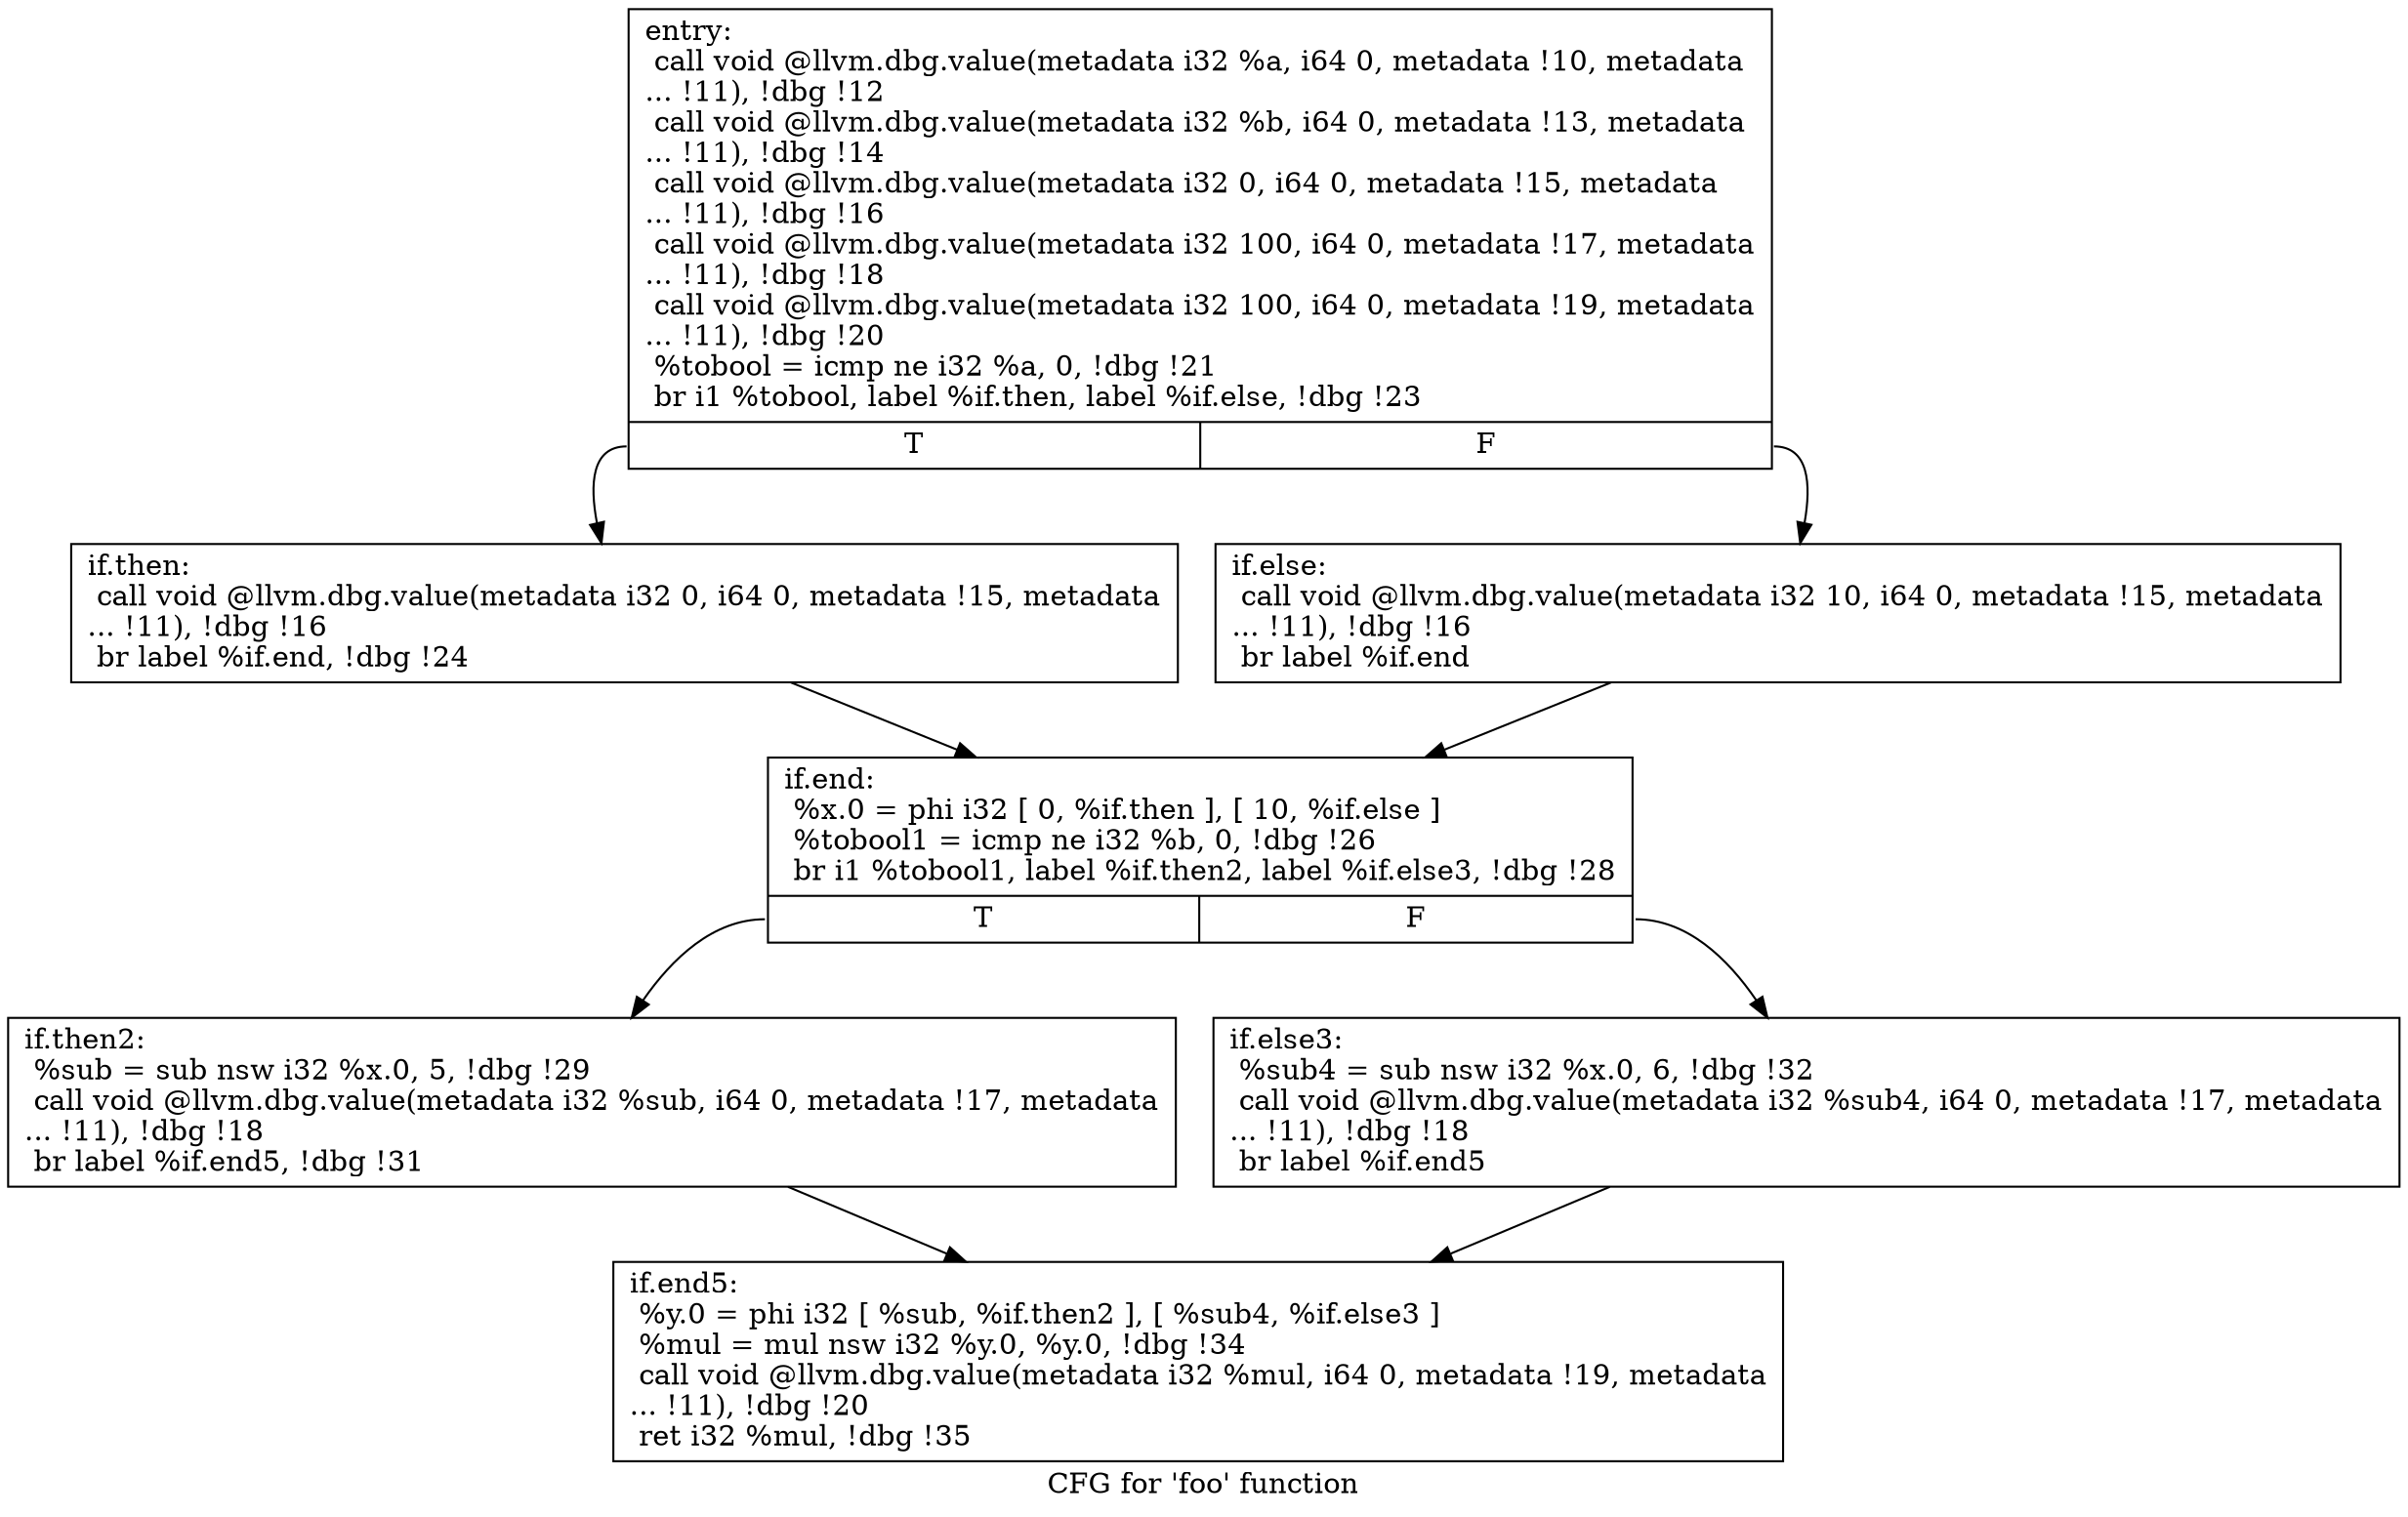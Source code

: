 digraph "CFG for 'foo' function" {
	label="CFG for 'foo' function";

	Node0x5b0ec50 [shape=record,label="{entry:\l  call void @llvm.dbg.value(metadata i32 %a, i64 0, metadata !10, metadata\l... !11), !dbg !12\l  call void @llvm.dbg.value(metadata i32 %b, i64 0, metadata !13, metadata\l... !11), !dbg !14\l  call void @llvm.dbg.value(metadata i32 0, i64 0, metadata !15, metadata\l... !11), !dbg !16\l  call void @llvm.dbg.value(metadata i32 100, i64 0, metadata !17, metadata\l... !11), !dbg !18\l  call void @llvm.dbg.value(metadata i32 100, i64 0, metadata !19, metadata\l... !11), !dbg !20\l  %tobool = icmp ne i32 %a, 0, !dbg !21\l  br i1 %tobool, label %if.then, label %if.else, !dbg !23\l|{<s0>T|<s1>F}}"];
	Node0x5b0ec50:s0 -> Node0x5b26e70;
	Node0x5b0ec50:s1 -> Node0x5b26f20;
	Node0x5b26e70 [shape=record,label="{if.then:                                          \l  call void @llvm.dbg.value(metadata i32 0, i64 0, metadata !15, metadata\l... !11), !dbg !16\l  br label %if.end, !dbg !24\l}"];
	Node0x5b26e70 -> Node0x5b27060;
	Node0x5b26f20 [shape=record,label="{if.else:                                          \l  call void @llvm.dbg.value(metadata i32 10, i64 0, metadata !15, metadata\l... !11), !dbg !16\l  br label %if.end\l}"];
	Node0x5b26f20 -> Node0x5b27060;
	Node0x5b27060 [shape=record,label="{if.end:                                           \l  %x.0 = phi i32 [ 0, %if.then ], [ 10, %if.else ]\l  %tobool1 = icmp ne i32 %b, 0, !dbg !26\l  br i1 %tobool1, label %if.then2, label %if.else3, !dbg !28\l|{<s0>T|<s1>F}}"];
	Node0x5b27060:s0 -> Node0x5b27f50;
	Node0x5b27060:s1 -> Node0x5b28010;
	Node0x5b27f50 [shape=record,label="{if.then2:                                         \l  %sub = sub nsw i32 %x.0, 5, !dbg !29\l  call void @llvm.dbg.value(metadata i32 %sub, i64 0, metadata !17, metadata\l... !11), !dbg !18\l  br label %if.end5, !dbg !31\l}"];
	Node0x5b27f50 -> Node0x5b28cd0;
	Node0x5b28010 [shape=record,label="{if.else3:                                         \l  %sub4 = sub nsw i32 %x.0, 6, !dbg !32\l  call void @llvm.dbg.value(metadata i32 %sub4, i64 0, metadata !17, metadata\l... !11), !dbg !18\l  br label %if.end5\l}"];
	Node0x5b28010 -> Node0x5b28cd0;
	Node0x5b28cd0 [shape=record,label="{if.end5:                                          \l  %y.0 = phi i32 [ %sub, %if.then2 ], [ %sub4, %if.else3 ]\l  %mul = mul nsw i32 %y.0, %y.0, !dbg !34\l  call void @llvm.dbg.value(metadata i32 %mul, i64 0, metadata !19, metadata\l... !11), !dbg !20\l  ret i32 %mul, !dbg !35\l}"];
}
